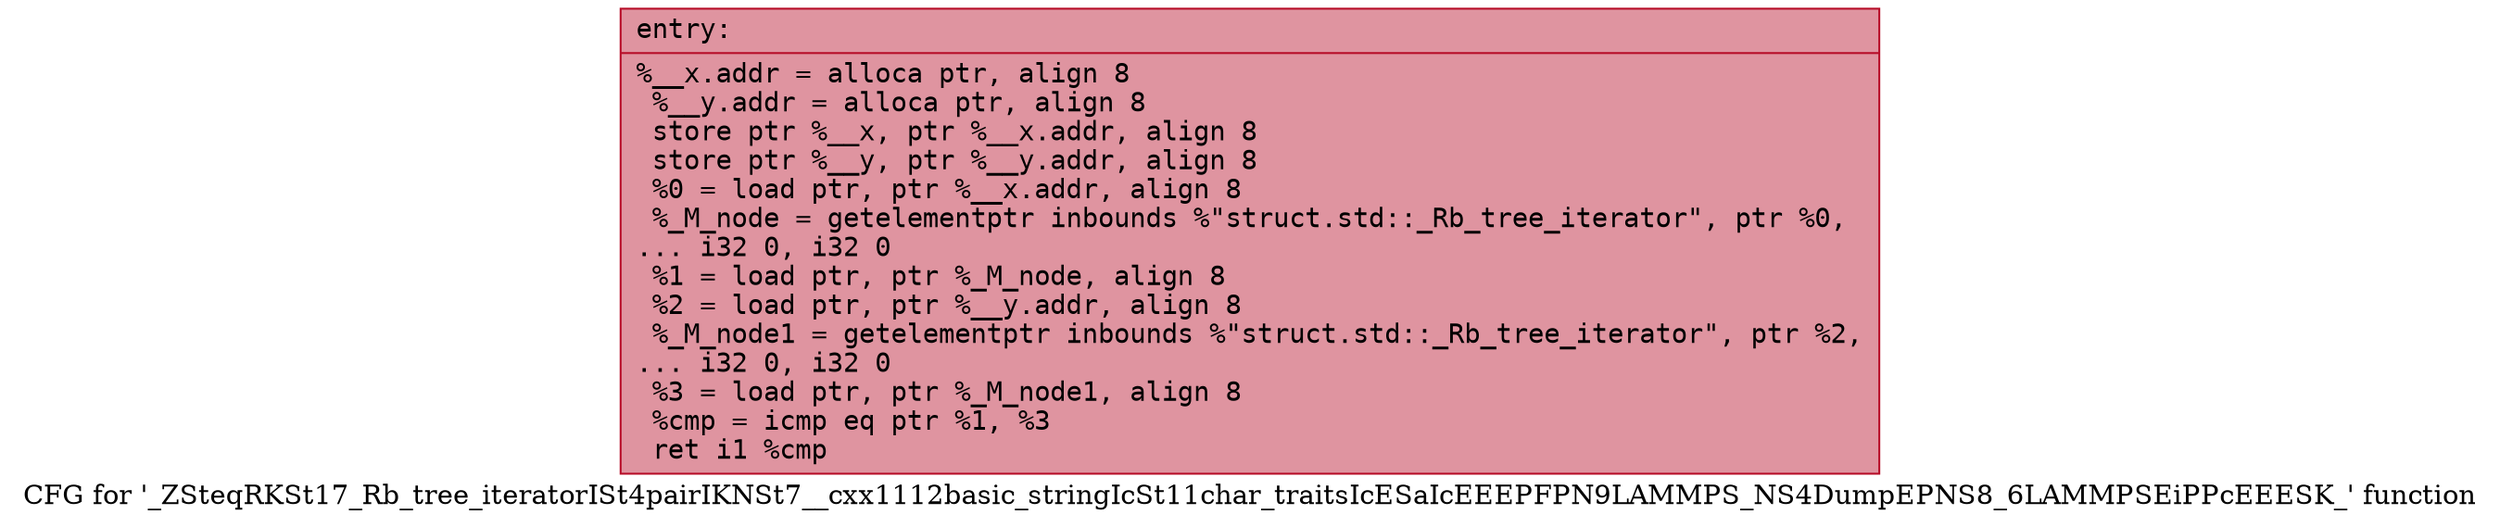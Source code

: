 digraph "CFG for '_ZSteqRKSt17_Rb_tree_iteratorISt4pairIKNSt7__cxx1112basic_stringIcSt11char_traitsIcESaIcEEEPFPN9LAMMPS_NS4DumpEPNS8_6LAMMPSEiPPcEEESK_' function" {
	label="CFG for '_ZSteqRKSt17_Rb_tree_iteratorISt4pairIKNSt7__cxx1112basic_stringIcSt11char_traitsIcESaIcEEEPFPN9LAMMPS_NS4DumpEPNS8_6LAMMPSEiPPcEEESK_' function";

	Node0x559d9a32c400 [shape=record,color="#b70d28ff", style=filled, fillcolor="#b70d2870" fontname="Courier",label="{entry:\l|  %__x.addr = alloca ptr, align 8\l  %__y.addr = alloca ptr, align 8\l  store ptr %__x, ptr %__x.addr, align 8\l  store ptr %__y, ptr %__y.addr, align 8\l  %0 = load ptr, ptr %__x.addr, align 8\l  %_M_node = getelementptr inbounds %\"struct.std::_Rb_tree_iterator\", ptr %0,\l... i32 0, i32 0\l  %1 = load ptr, ptr %_M_node, align 8\l  %2 = load ptr, ptr %__y.addr, align 8\l  %_M_node1 = getelementptr inbounds %\"struct.std::_Rb_tree_iterator\", ptr %2,\l... i32 0, i32 0\l  %3 = load ptr, ptr %_M_node1, align 8\l  %cmp = icmp eq ptr %1, %3\l  ret i1 %cmp\l}"];
}
